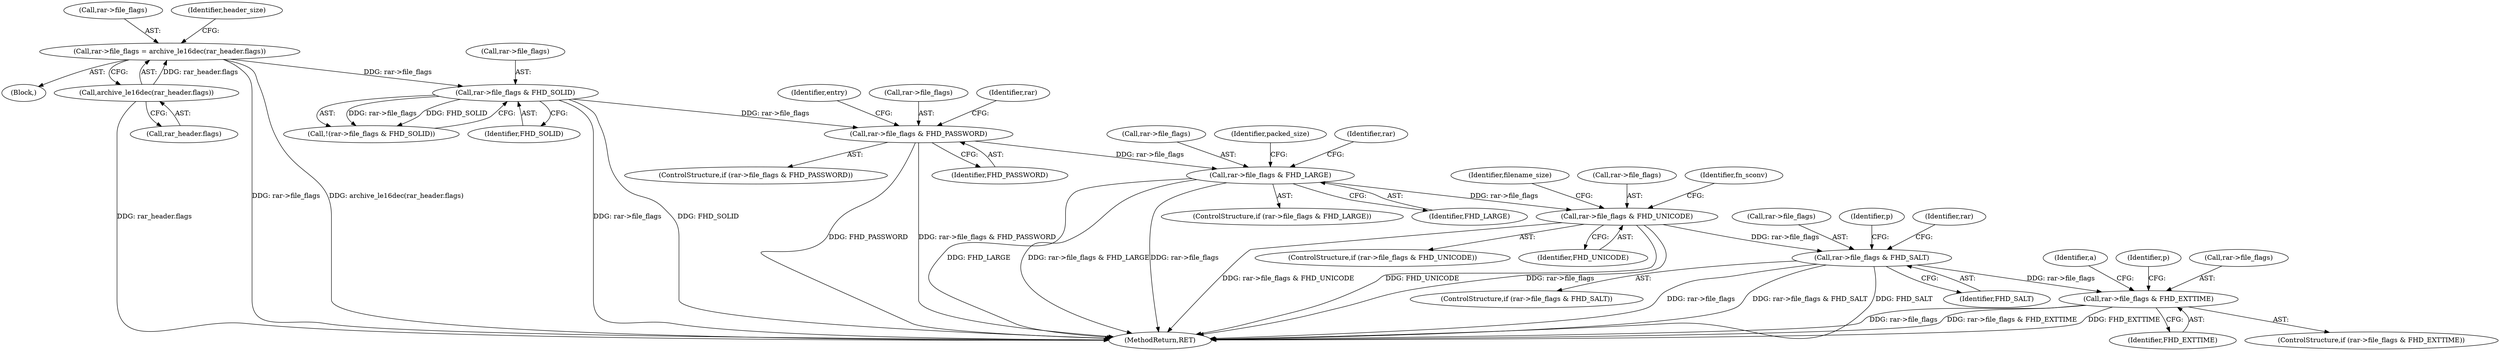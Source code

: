 digraph "0_libarchive_5562545b5562f6d12a4ef991fae158bf4ccf92b6@pointer" {
"1001369" [label="(Call,rar->file_flags & FHD_EXTTIME)"];
"1001337" [label="(Call,rar->file_flags & FHD_SALT)"];
"1000710" [label="(Call,rar->file_flags & FHD_UNICODE)"];
"1000479" [label="(Call,rar->file_flags & FHD_LARGE)"];
"1000457" [label="(Call,rar->file_flags & FHD_PASSWORD)"];
"1000258" [label="(Call,rar->file_flags & FHD_SOLID)"];
"1000208" [label="(Call,rar->file_flags = archive_le16dec(rar_header.flags))"];
"1000212" [label="(Call,archive_le16dec(rar_header.flags))"];
"1000209" [label="(Call,rar->file_flags)"];
"1001393" [label="(Identifier,a)"];
"1000258" [label="(Call,rar->file_flags & FHD_SOLID)"];
"1000718" [label="(Identifier,filename_size)"];
"1000464" [label="(Identifier,entry)"];
"1001378" [label="(Identifier,p)"];
"1000709" [label="(ControlStructure,if (rar->file_flags & FHD_UNICODE))"];
"1000461" [label="(Identifier,FHD_PASSWORD)"];
"1001337" [label="(Call,rar->file_flags & FHD_SALT)"];
"1001341" [label="(Identifier,FHD_SALT)"];
"1000480" [label="(Call,rar->file_flags)"];
"1000714" [label="(Identifier,FHD_UNICODE)"];
"1000711" [label="(Call,rar->file_flags)"];
"1000458" [label="(Call,rar->file_flags)"];
"1000212" [label="(Call,archive_le16dec(rar_header.flags))"];
"1001338" [label="(Call,rar->file_flags)"];
"1001061" [label="(Identifier,fn_sconv)"];
"1000257" [label="(Call,!(rar->file_flags & FHD_SOLID))"];
"1000217" [label="(Identifier,header_size)"];
"1001370" [label="(Call,rar->file_flags)"];
"1000457" [label="(Call,rar->file_flags & FHD_PASSWORD)"];
"1000259" [label="(Call,rar->file_flags)"];
"1000710" [label="(Call,rar->file_flags & FHD_UNICODE)"];
"1001336" [label="(ControlStructure,if (rar->file_flags & FHD_SALT))"];
"1000478" [label="(ControlStructure,if (rar->file_flags & FHD_LARGE))"];
"1000213" [label="(Call,rar_header.flags)"];
"1001369" [label="(Call,rar->file_flags & FHD_EXTTIME)"];
"1000121" [label="(Block,)"];
"1000483" [label="(Identifier,FHD_LARGE)"];
"1000479" [label="(Call,rar->file_flags & FHD_LARGE)"];
"1000456" [label="(ControlStructure,if (rar->file_flags & FHD_PASSWORD))"];
"1001741" [label="(MethodReturn,RET)"];
"1001346" [label="(Identifier,p)"];
"1001371" [label="(Identifier,rar)"];
"1001373" [label="(Identifier,FHD_EXTTIME)"];
"1000208" [label="(Call,rar->file_flags = archive_le16dec(rar_header.flags))"];
"1000486" [label="(Identifier,packed_size)"];
"1000481" [label="(Identifier,rar)"];
"1001368" [label="(ControlStructure,if (rar->file_flags & FHD_EXTTIME))"];
"1000262" [label="(Identifier,FHD_SOLID)"];
"1000533" [label="(Identifier,rar)"];
"1001369" -> "1001368"  [label="AST: "];
"1001369" -> "1001373"  [label="CFG: "];
"1001370" -> "1001369"  [label="AST: "];
"1001373" -> "1001369"  [label="AST: "];
"1001378" -> "1001369"  [label="CFG: "];
"1001393" -> "1001369"  [label="CFG: "];
"1001369" -> "1001741"  [label="DDG: FHD_EXTTIME"];
"1001369" -> "1001741"  [label="DDG: rar->file_flags"];
"1001369" -> "1001741"  [label="DDG: rar->file_flags & FHD_EXTTIME"];
"1001337" -> "1001369"  [label="DDG: rar->file_flags"];
"1001337" -> "1001336"  [label="AST: "];
"1001337" -> "1001341"  [label="CFG: "];
"1001338" -> "1001337"  [label="AST: "];
"1001341" -> "1001337"  [label="AST: "];
"1001346" -> "1001337"  [label="CFG: "];
"1001371" -> "1001337"  [label="CFG: "];
"1001337" -> "1001741"  [label="DDG: rar->file_flags"];
"1001337" -> "1001741"  [label="DDG: rar->file_flags & FHD_SALT"];
"1001337" -> "1001741"  [label="DDG: FHD_SALT"];
"1000710" -> "1001337"  [label="DDG: rar->file_flags"];
"1000710" -> "1000709"  [label="AST: "];
"1000710" -> "1000714"  [label="CFG: "];
"1000711" -> "1000710"  [label="AST: "];
"1000714" -> "1000710"  [label="AST: "];
"1000718" -> "1000710"  [label="CFG: "];
"1001061" -> "1000710"  [label="CFG: "];
"1000710" -> "1001741"  [label="DDG: FHD_UNICODE"];
"1000710" -> "1001741"  [label="DDG: rar->file_flags"];
"1000710" -> "1001741"  [label="DDG: rar->file_flags & FHD_UNICODE"];
"1000479" -> "1000710"  [label="DDG: rar->file_flags"];
"1000479" -> "1000478"  [label="AST: "];
"1000479" -> "1000483"  [label="CFG: "];
"1000480" -> "1000479"  [label="AST: "];
"1000483" -> "1000479"  [label="AST: "];
"1000486" -> "1000479"  [label="CFG: "];
"1000533" -> "1000479"  [label="CFG: "];
"1000479" -> "1001741"  [label="DDG: FHD_LARGE"];
"1000479" -> "1001741"  [label="DDG: rar->file_flags & FHD_LARGE"];
"1000479" -> "1001741"  [label="DDG: rar->file_flags"];
"1000457" -> "1000479"  [label="DDG: rar->file_flags"];
"1000457" -> "1000456"  [label="AST: "];
"1000457" -> "1000461"  [label="CFG: "];
"1000458" -> "1000457"  [label="AST: "];
"1000461" -> "1000457"  [label="AST: "];
"1000464" -> "1000457"  [label="CFG: "];
"1000481" -> "1000457"  [label="CFG: "];
"1000457" -> "1001741"  [label="DDG: FHD_PASSWORD"];
"1000457" -> "1001741"  [label="DDG: rar->file_flags & FHD_PASSWORD"];
"1000258" -> "1000457"  [label="DDG: rar->file_flags"];
"1000258" -> "1000257"  [label="AST: "];
"1000258" -> "1000262"  [label="CFG: "];
"1000259" -> "1000258"  [label="AST: "];
"1000262" -> "1000258"  [label="AST: "];
"1000257" -> "1000258"  [label="CFG: "];
"1000258" -> "1001741"  [label="DDG: rar->file_flags"];
"1000258" -> "1001741"  [label="DDG: FHD_SOLID"];
"1000258" -> "1000257"  [label="DDG: rar->file_flags"];
"1000258" -> "1000257"  [label="DDG: FHD_SOLID"];
"1000208" -> "1000258"  [label="DDG: rar->file_flags"];
"1000208" -> "1000121"  [label="AST: "];
"1000208" -> "1000212"  [label="CFG: "];
"1000209" -> "1000208"  [label="AST: "];
"1000212" -> "1000208"  [label="AST: "];
"1000217" -> "1000208"  [label="CFG: "];
"1000208" -> "1001741"  [label="DDG: rar->file_flags"];
"1000208" -> "1001741"  [label="DDG: archive_le16dec(rar_header.flags)"];
"1000212" -> "1000208"  [label="DDG: rar_header.flags"];
"1000212" -> "1000213"  [label="CFG: "];
"1000213" -> "1000212"  [label="AST: "];
"1000212" -> "1001741"  [label="DDG: rar_header.flags"];
}
